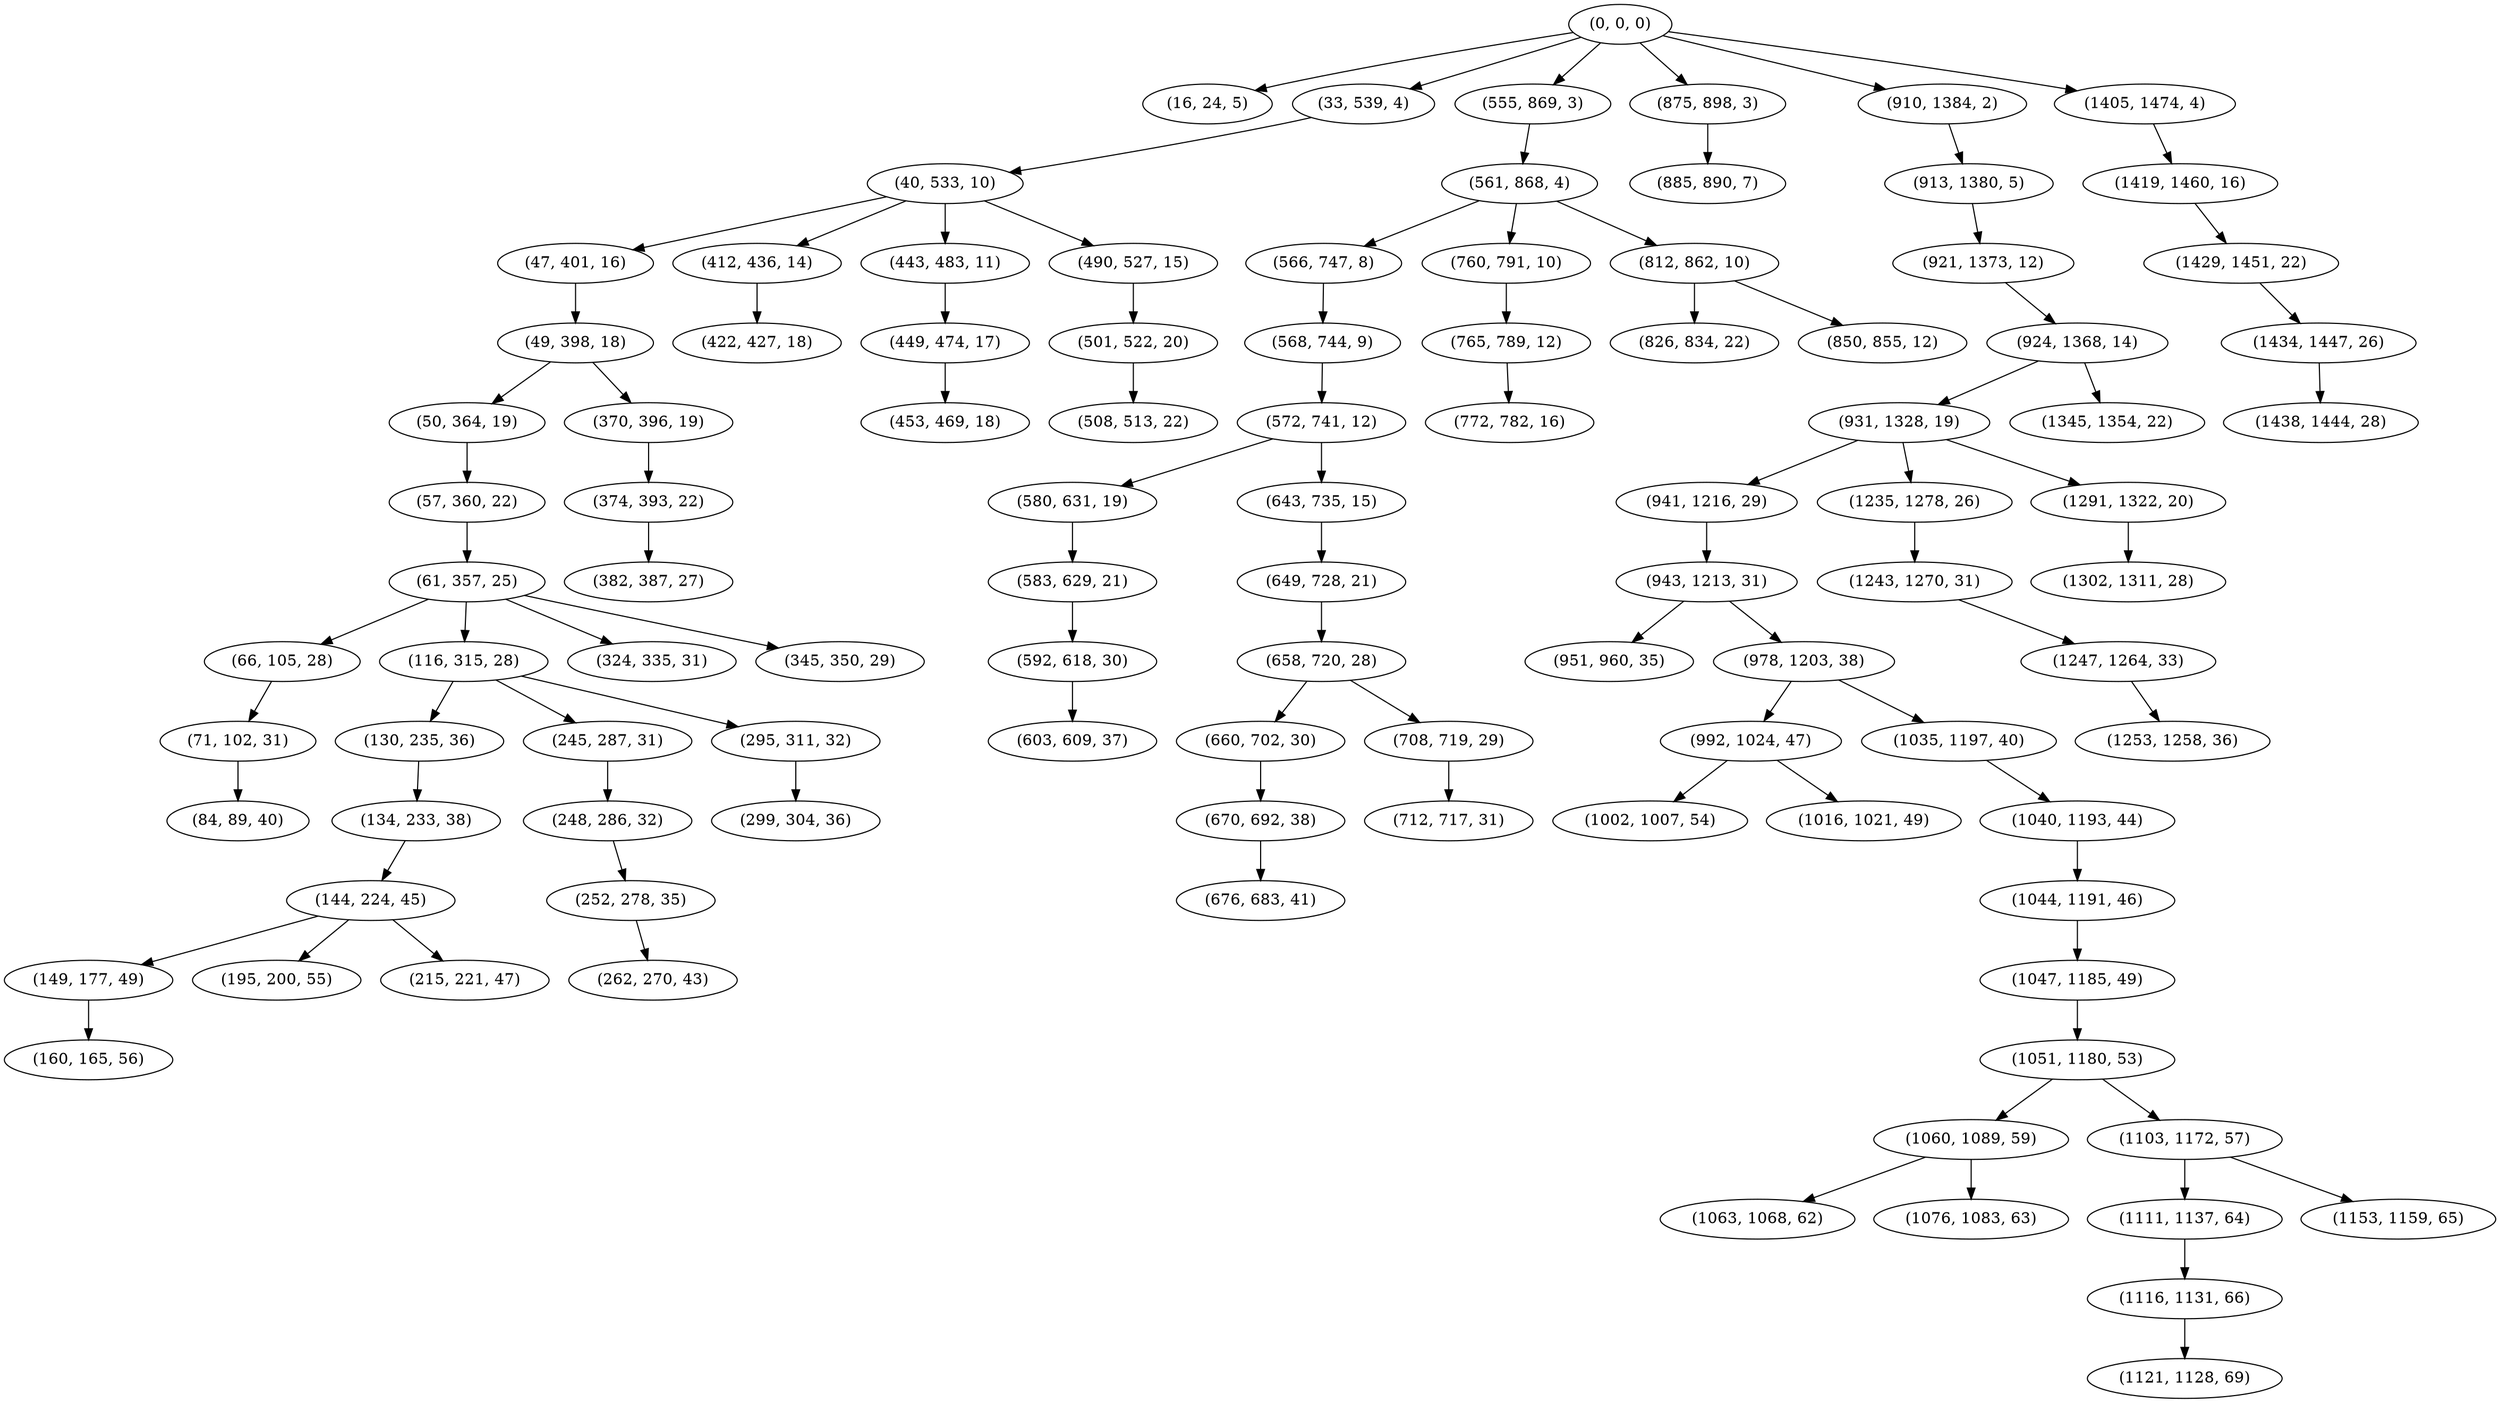 digraph tree {
    "(0, 0, 0)";
    "(16, 24, 5)";
    "(33, 539, 4)";
    "(40, 533, 10)";
    "(47, 401, 16)";
    "(49, 398, 18)";
    "(50, 364, 19)";
    "(57, 360, 22)";
    "(61, 357, 25)";
    "(66, 105, 28)";
    "(71, 102, 31)";
    "(84, 89, 40)";
    "(116, 315, 28)";
    "(130, 235, 36)";
    "(134, 233, 38)";
    "(144, 224, 45)";
    "(149, 177, 49)";
    "(160, 165, 56)";
    "(195, 200, 55)";
    "(215, 221, 47)";
    "(245, 287, 31)";
    "(248, 286, 32)";
    "(252, 278, 35)";
    "(262, 270, 43)";
    "(295, 311, 32)";
    "(299, 304, 36)";
    "(324, 335, 31)";
    "(345, 350, 29)";
    "(370, 396, 19)";
    "(374, 393, 22)";
    "(382, 387, 27)";
    "(412, 436, 14)";
    "(422, 427, 18)";
    "(443, 483, 11)";
    "(449, 474, 17)";
    "(453, 469, 18)";
    "(490, 527, 15)";
    "(501, 522, 20)";
    "(508, 513, 22)";
    "(555, 869, 3)";
    "(561, 868, 4)";
    "(566, 747, 8)";
    "(568, 744, 9)";
    "(572, 741, 12)";
    "(580, 631, 19)";
    "(583, 629, 21)";
    "(592, 618, 30)";
    "(603, 609, 37)";
    "(643, 735, 15)";
    "(649, 728, 21)";
    "(658, 720, 28)";
    "(660, 702, 30)";
    "(670, 692, 38)";
    "(676, 683, 41)";
    "(708, 719, 29)";
    "(712, 717, 31)";
    "(760, 791, 10)";
    "(765, 789, 12)";
    "(772, 782, 16)";
    "(812, 862, 10)";
    "(826, 834, 22)";
    "(850, 855, 12)";
    "(875, 898, 3)";
    "(885, 890, 7)";
    "(910, 1384, 2)";
    "(913, 1380, 5)";
    "(921, 1373, 12)";
    "(924, 1368, 14)";
    "(931, 1328, 19)";
    "(941, 1216, 29)";
    "(943, 1213, 31)";
    "(951, 960, 35)";
    "(978, 1203, 38)";
    "(992, 1024, 47)";
    "(1002, 1007, 54)";
    "(1016, 1021, 49)";
    "(1035, 1197, 40)";
    "(1040, 1193, 44)";
    "(1044, 1191, 46)";
    "(1047, 1185, 49)";
    "(1051, 1180, 53)";
    "(1060, 1089, 59)";
    "(1063, 1068, 62)";
    "(1076, 1083, 63)";
    "(1103, 1172, 57)";
    "(1111, 1137, 64)";
    "(1116, 1131, 66)";
    "(1121, 1128, 69)";
    "(1153, 1159, 65)";
    "(1235, 1278, 26)";
    "(1243, 1270, 31)";
    "(1247, 1264, 33)";
    "(1253, 1258, 36)";
    "(1291, 1322, 20)";
    "(1302, 1311, 28)";
    "(1345, 1354, 22)";
    "(1405, 1474, 4)";
    "(1419, 1460, 16)";
    "(1429, 1451, 22)";
    "(1434, 1447, 26)";
    "(1438, 1444, 28)";
    "(0, 0, 0)" -> "(16, 24, 5)";
    "(0, 0, 0)" -> "(33, 539, 4)";
    "(0, 0, 0)" -> "(555, 869, 3)";
    "(0, 0, 0)" -> "(875, 898, 3)";
    "(0, 0, 0)" -> "(910, 1384, 2)";
    "(0, 0, 0)" -> "(1405, 1474, 4)";
    "(33, 539, 4)" -> "(40, 533, 10)";
    "(40, 533, 10)" -> "(47, 401, 16)";
    "(40, 533, 10)" -> "(412, 436, 14)";
    "(40, 533, 10)" -> "(443, 483, 11)";
    "(40, 533, 10)" -> "(490, 527, 15)";
    "(47, 401, 16)" -> "(49, 398, 18)";
    "(49, 398, 18)" -> "(50, 364, 19)";
    "(49, 398, 18)" -> "(370, 396, 19)";
    "(50, 364, 19)" -> "(57, 360, 22)";
    "(57, 360, 22)" -> "(61, 357, 25)";
    "(61, 357, 25)" -> "(66, 105, 28)";
    "(61, 357, 25)" -> "(116, 315, 28)";
    "(61, 357, 25)" -> "(324, 335, 31)";
    "(61, 357, 25)" -> "(345, 350, 29)";
    "(66, 105, 28)" -> "(71, 102, 31)";
    "(71, 102, 31)" -> "(84, 89, 40)";
    "(116, 315, 28)" -> "(130, 235, 36)";
    "(116, 315, 28)" -> "(245, 287, 31)";
    "(116, 315, 28)" -> "(295, 311, 32)";
    "(130, 235, 36)" -> "(134, 233, 38)";
    "(134, 233, 38)" -> "(144, 224, 45)";
    "(144, 224, 45)" -> "(149, 177, 49)";
    "(144, 224, 45)" -> "(195, 200, 55)";
    "(144, 224, 45)" -> "(215, 221, 47)";
    "(149, 177, 49)" -> "(160, 165, 56)";
    "(245, 287, 31)" -> "(248, 286, 32)";
    "(248, 286, 32)" -> "(252, 278, 35)";
    "(252, 278, 35)" -> "(262, 270, 43)";
    "(295, 311, 32)" -> "(299, 304, 36)";
    "(370, 396, 19)" -> "(374, 393, 22)";
    "(374, 393, 22)" -> "(382, 387, 27)";
    "(412, 436, 14)" -> "(422, 427, 18)";
    "(443, 483, 11)" -> "(449, 474, 17)";
    "(449, 474, 17)" -> "(453, 469, 18)";
    "(490, 527, 15)" -> "(501, 522, 20)";
    "(501, 522, 20)" -> "(508, 513, 22)";
    "(555, 869, 3)" -> "(561, 868, 4)";
    "(561, 868, 4)" -> "(566, 747, 8)";
    "(561, 868, 4)" -> "(760, 791, 10)";
    "(561, 868, 4)" -> "(812, 862, 10)";
    "(566, 747, 8)" -> "(568, 744, 9)";
    "(568, 744, 9)" -> "(572, 741, 12)";
    "(572, 741, 12)" -> "(580, 631, 19)";
    "(572, 741, 12)" -> "(643, 735, 15)";
    "(580, 631, 19)" -> "(583, 629, 21)";
    "(583, 629, 21)" -> "(592, 618, 30)";
    "(592, 618, 30)" -> "(603, 609, 37)";
    "(643, 735, 15)" -> "(649, 728, 21)";
    "(649, 728, 21)" -> "(658, 720, 28)";
    "(658, 720, 28)" -> "(660, 702, 30)";
    "(658, 720, 28)" -> "(708, 719, 29)";
    "(660, 702, 30)" -> "(670, 692, 38)";
    "(670, 692, 38)" -> "(676, 683, 41)";
    "(708, 719, 29)" -> "(712, 717, 31)";
    "(760, 791, 10)" -> "(765, 789, 12)";
    "(765, 789, 12)" -> "(772, 782, 16)";
    "(812, 862, 10)" -> "(826, 834, 22)";
    "(812, 862, 10)" -> "(850, 855, 12)";
    "(875, 898, 3)" -> "(885, 890, 7)";
    "(910, 1384, 2)" -> "(913, 1380, 5)";
    "(913, 1380, 5)" -> "(921, 1373, 12)";
    "(921, 1373, 12)" -> "(924, 1368, 14)";
    "(924, 1368, 14)" -> "(931, 1328, 19)";
    "(924, 1368, 14)" -> "(1345, 1354, 22)";
    "(931, 1328, 19)" -> "(941, 1216, 29)";
    "(931, 1328, 19)" -> "(1235, 1278, 26)";
    "(931, 1328, 19)" -> "(1291, 1322, 20)";
    "(941, 1216, 29)" -> "(943, 1213, 31)";
    "(943, 1213, 31)" -> "(951, 960, 35)";
    "(943, 1213, 31)" -> "(978, 1203, 38)";
    "(978, 1203, 38)" -> "(992, 1024, 47)";
    "(978, 1203, 38)" -> "(1035, 1197, 40)";
    "(992, 1024, 47)" -> "(1002, 1007, 54)";
    "(992, 1024, 47)" -> "(1016, 1021, 49)";
    "(1035, 1197, 40)" -> "(1040, 1193, 44)";
    "(1040, 1193, 44)" -> "(1044, 1191, 46)";
    "(1044, 1191, 46)" -> "(1047, 1185, 49)";
    "(1047, 1185, 49)" -> "(1051, 1180, 53)";
    "(1051, 1180, 53)" -> "(1060, 1089, 59)";
    "(1051, 1180, 53)" -> "(1103, 1172, 57)";
    "(1060, 1089, 59)" -> "(1063, 1068, 62)";
    "(1060, 1089, 59)" -> "(1076, 1083, 63)";
    "(1103, 1172, 57)" -> "(1111, 1137, 64)";
    "(1103, 1172, 57)" -> "(1153, 1159, 65)";
    "(1111, 1137, 64)" -> "(1116, 1131, 66)";
    "(1116, 1131, 66)" -> "(1121, 1128, 69)";
    "(1235, 1278, 26)" -> "(1243, 1270, 31)";
    "(1243, 1270, 31)" -> "(1247, 1264, 33)";
    "(1247, 1264, 33)" -> "(1253, 1258, 36)";
    "(1291, 1322, 20)" -> "(1302, 1311, 28)";
    "(1405, 1474, 4)" -> "(1419, 1460, 16)";
    "(1419, 1460, 16)" -> "(1429, 1451, 22)";
    "(1429, 1451, 22)" -> "(1434, 1447, 26)";
    "(1434, 1447, 26)" -> "(1438, 1444, 28)";
}
